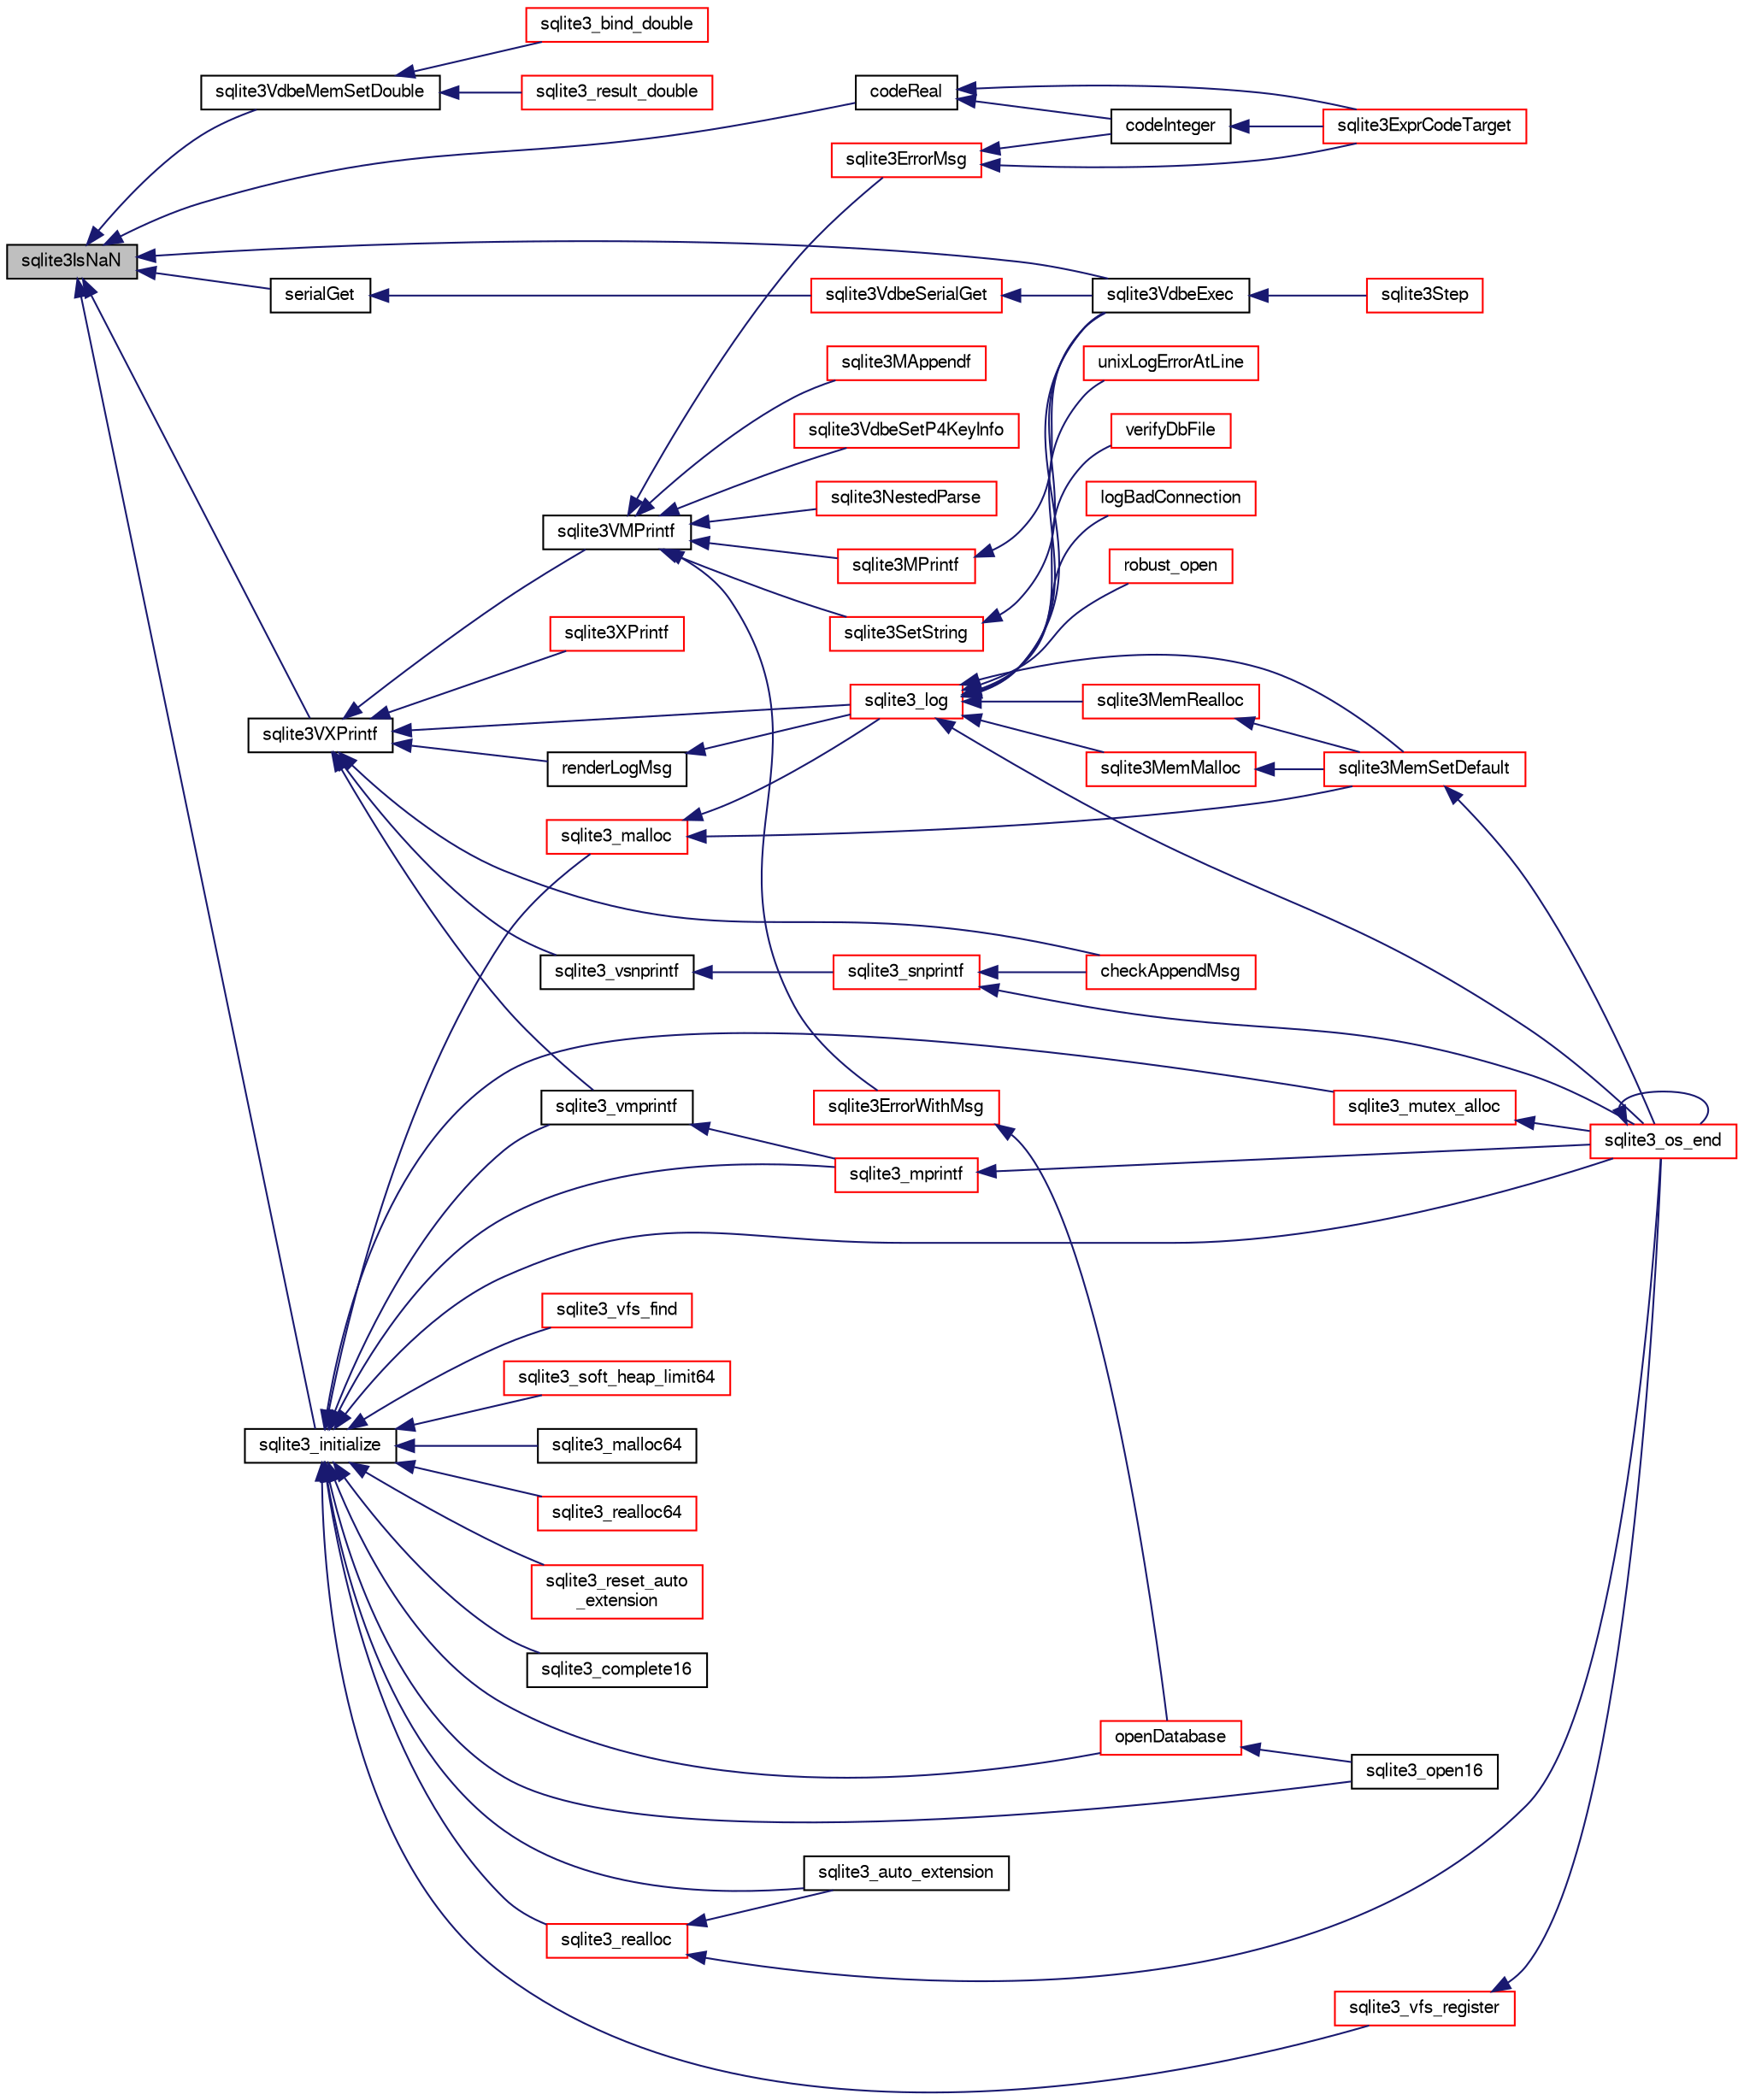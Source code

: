 digraph "sqlite3IsNaN"
{
  edge [fontname="FreeSans",fontsize="10",labelfontname="FreeSans",labelfontsize="10"];
  node [fontname="FreeSans",fontsize="10",shape=record];
  rankdir="LR";
  Node571835 [label="sqlite3IsNaN",height=0.2,width=0.4,color="black", fillcolor="grey75", style="filled", fontcolor="black"];
  Node571835 -> Node571836 [dir="back",color="midnightblue",fontsize="10",style="solid",fontname="FreeSans"];
  Node571836 [label="sqlite3VXPrintf",height=0.2,width=0.4,color="black", fillcolor="white", style="filled",URL="$sqlite3_8c.html#a63c25806c9bd4a2b76f9a0eb232c6bde"];
  Node571836 -> Node571837 [dir="back",color="midnightblue",fontsize="10",style="solid",fontname="FreeSans"];
  Node571837 [label="sqlite3VMPrintf",height=0.2,width=0.4,color="black", fillcolor="white", style="filled",URL="$sqlite3_8c.html#a05535d0982ef06fbc2ee8195ebbae689"];
  Node571837 -> Node571838 [dir="back",color="midnightblue",fontsize="10",style="solid",fontname="FreeSans"];
  Node571838 [label="sqlite3SetString",height=0.2,width=0.4,color="red", fillcolor="white", style="filled",URL="$sqlite3_8c.html#aad368822484a1ceae010a829e27454ae"];
  Node571838 -> Node571865 [dir="back",color="midnightblue",fontsize="10",style="solid",fontname="FreeSans"];
  Node571865 [label="sqlite3VdbeExec",height=0.2,width=0.4,color="black", fillcolor="white", style="filled",URL="$sqlite3_8c.html#a8ce40a614bdc56719c4d642b1e4dfb21"];
  Node571865 -> Node571840 [dir="back",color="midnightblue",fontsize="10",style="solid",fontname="FreeSans"];
  Node571840 [label="sqlite3Step",height=0.2,width=0.4,color="red", fillcolor="white", style="filled",URL="$sqlite3_8c.html#a3f2872e873e2758a4beedad1d5113554"];
  Node571837 -> Node572103 [dir="back",color="midnightblue",fontsize="10",style="solid",fontname="FreeSans"];
  Node572103 [label="sqlite3MPrintf",height=0.2,width=0.4,color="red", fillcolor="white", style="filled",URL="$sqlite3_8c.html#a208ef0df84e9778778804a19af03efea"];
  Node572103 -> Node571865 [dir="back",color="midnightblue",fontsize="10",style="solid",fontname="FreeSans"];
  Node571837 -> Node572684 [dir="back",color="midnightblue",fontsize="10",style="solid",fontname="FreeSans"];
  Node572684 [label="sqlite3MAppendf",height=0.2,width=0.4,color="red", fillcolor="white", style="filled",URL="$sqlite3_8c.html#a43b33971f250cf38164a84f751057bce"];
  Node571837 -> Node572565 [dir="back",color="midnightblue",fontsize="10",style="solid",fontname="FreeSans"];
  Node572565 [label="sqlite3ErrorWithMsg",height=0.2,width=0.4,color="red", fillcolor="white", style="filled",URL="$sqlite3_8c.html#a11feb4cd8e77d59df266587cfe1b2641"];
  Node572565 -> Node572075 [dir="back",color="midnightblue",fontsize="10",style="solid",fontname="FreeSans"];
  Node572075 [label="openDatabase",height=0.2,width=0.4,color="red", fillcolor="white", style="filled",URL="$sqlite3_8c.html#a6a9c3bc3a64234e863413f41db473758"];
  Node572075 -> Node572078 [dir="back",color="midnightblue",fontsize="10",style="solid",fontname="FreeSans"];
  Node572078 [label="sqlite3_open16",height=0.2,width=0.4,color="black", fillcolor="white", style="filled",URL="$sqlite3_8h.html#adbc401bb96713f32e553db32f6f3ca33"];
  Node571837 -> Node572685 [dir="back",color="midnightblue",fontsize="10",style="solid",fontname="FreeSans"];
  Node572685 [label="sqlite3ErrorMsg",height=0.2,width=0.4,color="red", fillcolor="white", style="filled",URL="$sqlite3_8c.html#aee2798e173651adae0f9c85469f3457d"];
  Node572685 -> Node572642 [dir="back",color="midnightblue",fontsize="10",style="solid",fontname="FreeSans"];
  Node572642 [label="codeInteger",height=0.2,width=0.4,color="black", fillcolor="white", style="filled",URL="$sqlite3_8c.html#aed36006f29dec5c2f70f13c970ce6961"];
  Node572642 -> Node571923 [dir="back",color="midnightblue",fontsize="10",style="solid",fontname="FreeSans"];
  Node571923 [label="sqlite3ExprCodeTarget",height=0.2,width=0.4,color="red", fillcolor="white", style="filled",URL="$sqlite3_8c.html#a4f308397a0a3ed299ed31aaa1ae2a293"];
  Node572685 -> Node571923 [dir="back",color="midnightblue",fontsize="10",style="solid",fontname="FreeSans"];
  Node571837 -> Node572299 [dir="back",color="midnightblue",fontsize="10",style="solid",fontname="FreeSans"];
  Node572299 [label="sqlite3VdbeSetP4KeyInfo",height=0.2,width=0.4,color="red", fillcolor="white", style="filled",URL="$sqlite3_8c.html#a342090b36fbf7fdace2a23b8efca030c"];
  Node571837 -> Node572008 [dir="back",color="midnightblue",fontsize="10",style="solid",fontname="FreeSans"];
  Node572008 [label="sqlite3NestedParse",height=0.2,width=0.4,color="red", fillcolor="white", style="filled",URL="$sqlite3_8c.html#ae78bd6187a28892732af5428ec15b03f"];
  Node571836 -> Node572336 [dir="back",color="midnightblue",fontsize="10",style="solid",fontname="FreeSans"];
  Node572336 [label="sqlite3_vmprintf",height=0.2,width=0.4,color="black", fillcolor="white", style="filled",URL="$sqlite3_8h.html#ac240de67ddf003828f16a6d9dd3fa3ca"];
  Node572336 -> Node572337 [dir="back",color="midnightblue",fontsize="10",style="solid",fontname="FreeSans"];
  Node572337 [label="sqlite3_mprintf",height=0.2,width=0.4,color="red", fillcolor="white", style="filled",URL="$sqlite3_8h.html#a9533933e57f7ccbb48c32041ce3a8862"];
  Node572337 -> Node572121 [dir="back",color="midnightblue",fontsize="10",style="solid",fontname="FreeSans"];
  Node572121 [label="sqlite3_os_end",height=0.2,width=0.4,color="red", fillcolor="white", style="filled",URL="$sqlite3_8h.html#a2288c95881ecca13d994e42b6a958906"];
  Node572121 -> Node572121 [dir="back",color="midnightblue",fontsize="10",style="solid",fontname="FreeSans"];
  Node571836 -> Node572346 [dir="back",color="midnightblue",fontsize="10",style="solid",fontname="FreeSans"];
  Node572346 [label="sqlite3_vsnprintf",height=0.2,width=0.4,color="black", fillcolor="white", style="filled",URL="$sqlite3_8h.html#a095af9d57b6df1b95a77df71b9bce062"];
  Node572346 -> Node572347 [dir="back",color="midnightblue",fontsize="10",style="solid",fontname="FreeSans"];
  Node572347 [label="sqlite3_snprintf",height=0.2,width=0.4,color="red", fillcolor="white", style="filled",URL="$sqlite3_8h.html#af4558fab7cb8fb1e61fd642d3e017ef7"];
  Node572347 -> Node572121 [dir="back",color="midnightblue",fontsize="10",style="solid",fontname="FreeSans"];
  Node572347 -> Node572387 [dir="back",color="midnightblue",fontsize="10",style="solid",fontname="FreeSans"];
  Node572387 [label="checkAppendMsg",height=0.2,width=0.4,color="red", fillcolor="white", style="filled",URL="$sqlite3_8c.html#a4366e7af81727e2d755d3c9a635b055e"];
  Node571836 -> Node572484 [dir="back",color="midnightblue",fontsize="10",style="solid",fontname="FreeSans"];
  Node572484 [label="renderLogMsg",height=0.2,width=0.4,color="black", fillcolor="white", style="filled",URL="$sqlite3_8c.html#a7a02b43ce0a27bb52085c7f446d115af"];
  Node572484 -> Node572485 [dir="back",color="midnightblue",fontsize="10",style="solid",fontname="FreeSans"];
  Node572485 [label="sqlite3_log",height=0.2,width=0.4,color="red", fillcolor="white", style="filled",URL="$sqlite3_8h.html#a298c9699bf9c143662c6b1fec4b2dc3b"];
  Node572485 -> Node572486 [dir="back",color="midnightblue",fontsize="10",style="solid",fontname="FreeSans"];
  Node572486 [label="sqlite3MemMalloc",height=0.2,width=0.4,color="red", fillcolor="white", style="filled",URL="$sqlite3_8c.html#a53157f1a669f949332f44ca9f15c0a43"];
  Node572486 -> Node572330 [dir="back",color="midnightblue",fontsize="10",style="solid",fontname="FreeSans"];
  Node572330 [label="sqlite3MemSetDefault",height=0.2,width=0.4,color="red", fillcolor="white", style="filled",URL="$sqlite3_8c.html#a162fbfd727e92c5f8f72625b5ff62549"];
  Node572330 -> Node572121 [dir="back",color="midnightblue",fontsize="10",style="solid",fontname="FreeSans"];
  Node572485 -> Node572487 [dir="back",color="midnightblue",fontsize="10",style="solid",fontname="FreeSans"];
  Node572487 [label="sqlite3MemRealloc",height=0.2,width=0.4,color="red", fillcolor="white", style="filled",URL="$sqlite3_8c.html#addd043cc5742c3b0cf536763cd4e6948"];
  Node572487 -> Node572330 [dir="back",color="midnightblue",fontsize="10",style="solid",fontname="FreeSans"];
  Node572485 -> Node572330 [dir="back",color="midnightblue",fontsize="10",style="solid",fontname="FreeSans"];
  Node572485 -> Node572488 [dir="back",color="midnightblue",fontsize="10",style="solid",fontname="FreeSans"];
  Node572488 [label="logBadConnection",height=0.2,width=0.4,color="red", fillcolor="white", style="filled",URL="$sqlite3_8c.html#a8aa249fac852b22bb1227e2bc2921f11"];
  Node572485 -> Node572493 [dir="back",color="midnightblue",fontsize="10",style="solid",fontname="FreeSans"];
  Node572493 [label="robust_open",height=0.2,width=0.4,color="red", fillcolor="white", style="filled",URL="$sqlite3_8c.html#a0eb989e531821c6a1deb85a3ba0021c0"];
  Node572485 -> Node572495 [dir="back",color="midnightblue",fontsize="10",style="solid",fontname="FreeSans"];
  Node572495 [label="unixLogErrorAtLine",height=0.2,width=0.4,color="red", fillcolor="white", style="filled",URL="$sqlite3_8c.html#a23b4a35445d08fc62ef2d5c3d56c1640"];
  Node572485 -> Node572509 [dir="back",color="midnightblue",fontsize="10",style="solid",fontname="FreeSans"];
  Node572509 [label="verifyDbFile",height=0.2,width=0.4,color="red", fillcolor="white", style="filled",URL="$sqlite3_8c.html#a0ff620ba7a3e7e727c37c0b172d12c66"];
  Node572485 -> Node572121 [dir="back",color="midnightblue",fontsize="10",style="solid",fontname="FreeSans"];
  Node572485 -> Node571865 [dir="back",color="midnightblue",fontsize="10",style="solid",fontname="FreeSans"];
  Node571836 -> Node572485 [dir="back",color="midnightblue",fontsize="10",style="solid",fontname="FreeSans"];
  Node571836 -> Node572712 [dir="back",color="midnightblue",fontsize="10",style="solid",fontname="FreeSans"];
  Node572712 [label="sqlite3XPrintf",height=0.2,width=0.4,color="red", fillcolor="white", style="filled",URL="$sqlite3_8c.html#afa51896b0f07c74fe11c806a5df7030c"];
  Node571836 -> Node572387 [dir="back",color="midnightblue",fontsize="10",style="solid",fontname="FreeSans"];
  Node571835 -> Node572713 [dir="back",color="midnightblue",fontsize="10",style="solid",fontname="FreeSans"];
  Node572713 [label="sqlite3VdbeMemSetDouble",height=0.2,width=0.4,color="black", fillcolor="white", style="filled",URL="$sqlite3_8c.html#a275e5080bf002b17d0e0d5b65e809d39"];
  Node572713 -> Node572714 [dir="back",color="midnightblue",fontsize="10",style="solid",fontname="FreeSans"];
  Node572714 [label="sqlite3_result_double",height=0.2,width=0.4,color="red", fillcolor="white", style="filled",URL="$sqlite3_8h.html#a534d012000f6dd9777ad42c495b68585"];
  Node572713 -> Node572521 [dir="back",color="midnightblue",fontsize="10",style="solid",fontname="FreeSans"];
  Node572521 [label="sqlite3_bind_double",height=0.2,width=0.4,color="red", fillcolor="white", style="filled",URL="$sqlite3_8h.html#a8dc6f4de797850398e12e5022cae8915"];
  Node571835 -> Node572715 [dir="back",color="midnightblue",fontsize="10",style="solid",fontname="FreeSans"];
  Node572715 [label="serialGet",height=0.2,width=0.4,color="black", fillcolor="white", style="filled",URL="$sqlite3_8c.html#a07f82bd181d15c1e1ba90a79c78dfd37"];
  Node572715 -> Node572716 [dir="back",color="midnightblue",fontsize="10",style="solid",fontname="FreeSans"];
  Node572716 [label="sqlite3VdbeSerialGet",height=0.2,width=0.4,color="red", fillcolor="white", style="filled",URL="$sqlite3_8c.html#a5b5cd74212a43cf693266f0b9badc469"];
  Node572716 -> Node571865 [dir="back",color="midnightblue",fontsize="10",style="solid",fontname="FreeSans"];
  Node571835 -> Node571865 [dir="back",color="midnightblue",fontsize="10",style="solid",fontname="FreeSans"];
  Node571835 -> Node572650 [dir="back",color="midnightblue",fontsize="10",style="solid",fontname="FreeSans"];
  Node572650 [label="codeReal",height=0.2,width=0.4,color="black", fillcolor="white", style="filled",URL="$sqlite3_8c.html#a1f691989c09f7dfea94ec2b60c6b70bd"];
  Node572650 -> Node572642 [dir="back",color="midnightblue",fontsize="10",style="solid",fontname="FreeSans"];
  Node572650 -> Node571923 [dir="back",color="midnightblue",fontsize="10",style="solid",fontname="FreeSans"];
  Node571835 -> Node572114 [dir="back",color="midnightblue",fontsize="10",style="solid",fontname="FreeSans"];
  Node572114 [label="sqlite3_initialize",height=0.2,width=0.4,color="black", fillcolor="white", style="filled",URL="$sqlite3_8h.html#ab0c0ee2d5d4cf8b28e9572296a8861df"];
  Node572114 -> Node572115 [dir="back",color="midnightblue",fontsize="10",style="solid",fontname="FreeSans"];
  Node572115 [label="sqlite3_vfs_find",height=0.2,width=0.4,color="red", fillcolor="white", style="filled",URL="$sqlite3_8h.html#ac201a26de3dfa1d6deb8069eb8d95627"];
  Node572114 -> Node572262 [dir="back",color="midnightblue",fontsize="10",style="solid",fontname="FreeSans"];
  Node572262 [label="sqlite3_vfs_register",height=0.2,width=0.4,color="red", fillcolor="white", style="filled",URL="$sqlite3_8h.html#a7184b289ccd4c4c7200589137d88c4ae"];
  Node572262 -> Node572121 [dir="back",color="midnightblue",fontsize="10",style="solid",fontname="FreeSans"];
  Node572114 -> Node572265 [dir="back",color="midnightblue",fontsize="10",style="solid",fontname="FreeSans"];
  Node572265 [label="sqlite3_mutex_alloc",height=0.2,width=0.4,color="red", fillcolor="white", style="filled",URL="$sqlite3_8h.html#aa3f89418cd18e99596435c958b29b650"];
  Node572265 -> Node572121 [dir="back",color="midnightblue",fontsize="10",style="solid",fontname="FreeSans"];
  Node572114 -> Node572332 [dir="back",color="midnightblue",fontsize="10",style="solid",fontname="FreeSans"];
  Node572332 [label="sqlite3_soft_heap_limit64",height=0.2,width=0.4,color="red", fillcolor="white", style="filled",URL="$sqlite3_8h.html#ab37b3a4d1652e3acb2c43d1252e6b852"];
  Node572114 -> Node572334 [dir="back",color="midnightblue",fontsize="10",style="solid",fontname="FreeSans"];
  Node572334 [label="sqlite3_malloc",height=0.2,width=0.4,color="red", fillcolor="white", style="filled",URL="$sqlite3_8h.html#a510e31845345737f17d86ce0b2328356"];
  Node572334 -> Node572330 [dir="back",color="midnightblue",fontsize="10",style="solid",fontname="FreeSans"];
  Node572334 -> Node572485 [dir="back",color="midnightblue",fontsize="10",style="solid",fontname="FreeSans"];
  Node572114 -> Node572536 [dir="back",color="midnightblue",fontsize="10",style="solid",fontname="FreeSans"];
  Node572536 [label="sqlite3_malloc64",height=0.2,width=0.4,color="black", fillcolor="white", style="filled",URL="$sqlite3_8h.html#a12b7ee85e539ea28c130c5c75b96a82a"];
  Node572114 -> Node572537 [dir="back",color="midnightblue",fontsize="10",style="solid",fontname="FreeSans"];
  Node572537 [label="sqlite3_realloc",height=0.2,width=0.4,color="red", fillcolor="white", style="filled",URL="$sqlite3_8h.html#a627f0eeface58024ef47403d8cc76b35"];
  Node572537 -> Node572121 [dir="back",color="midnightblue",fontsize="10",style="solid",fontname="FreeSans"];
  Node572537 -> Node572554 [dir="back",color="midnightblue",fontsize="10",style="solid",fontname="FreeSans"];
  Node572554 [label="sqlite3_auto_extension",height=0.2,width=0.4,color="black", fillcolor="white", style="filled",URL="$sqlite3_8h.html#a85a95b45e94f6bcd52aa39b6acdb36d7"];
  Node572114 -> Node572556 [dir="back",color="midnightblue",fontsize="10",style="solid",fontname="FreeSans"];
  Node572556 [label="sqlite3_realloc64",height=0.2,width=0.4,color="red", fillcolor="white", style="filled",URL="$sqlite3_8h.html#afe88c85e9f864a3fd92941cad197245d"];
  Node572114 -> Node572336 [dir="back",color="midnightblue",fontsize="10",style="solid",fontname="FreeSans"];
  Node572114 -> Node572337 [dir="back",color="midnightblue",fontsize="10",style="solid",fontname="FreeSans"];
  Node572114 -> Node572121 [dir="back",color="midnightblue",fontsize="10",style="solid",fontname="FreeSans"];
  Node572114 -> Node572554 [dir="back",color="midnightblue",fontsize="10",style="solid",fontname="FreeSans"];
  Node572114 -> Node572676 [dir="back",color="midnightblue",fontsize="10",style="solid",fontname="FreeSans"];
  Node572676 [label="sqlite3_reset_auto\l_extension",height=0.2,width=0.4,color="red", fillcolor="white", style="filled",URL="$sqlite3_8h.html#ac33f4064ae6690cada7bdc89e8153ffc"];
  Node572114 -> Node572473 [dir="back",color="midnightblue",fontsize="10",style="solid",fontname="FreeSans"];
  Node572473 [label="sqlite3_complete16",height=0.2,width=0.4,color="black", fillcolor="white", style="filled",URL="$sqlite3_8h.html#a3260341c2ef82787acca48414a1d03a1"];
  Node572114 -> Node572075 [dir="back",color="midnightblue",fontsize="10",style="solid",fontname="FreeSans"];
  Node572114 -> Node572078 [dir="back",color="midnightblue",fontsize="10",style="solid",fontname="FreeSans"];
}
